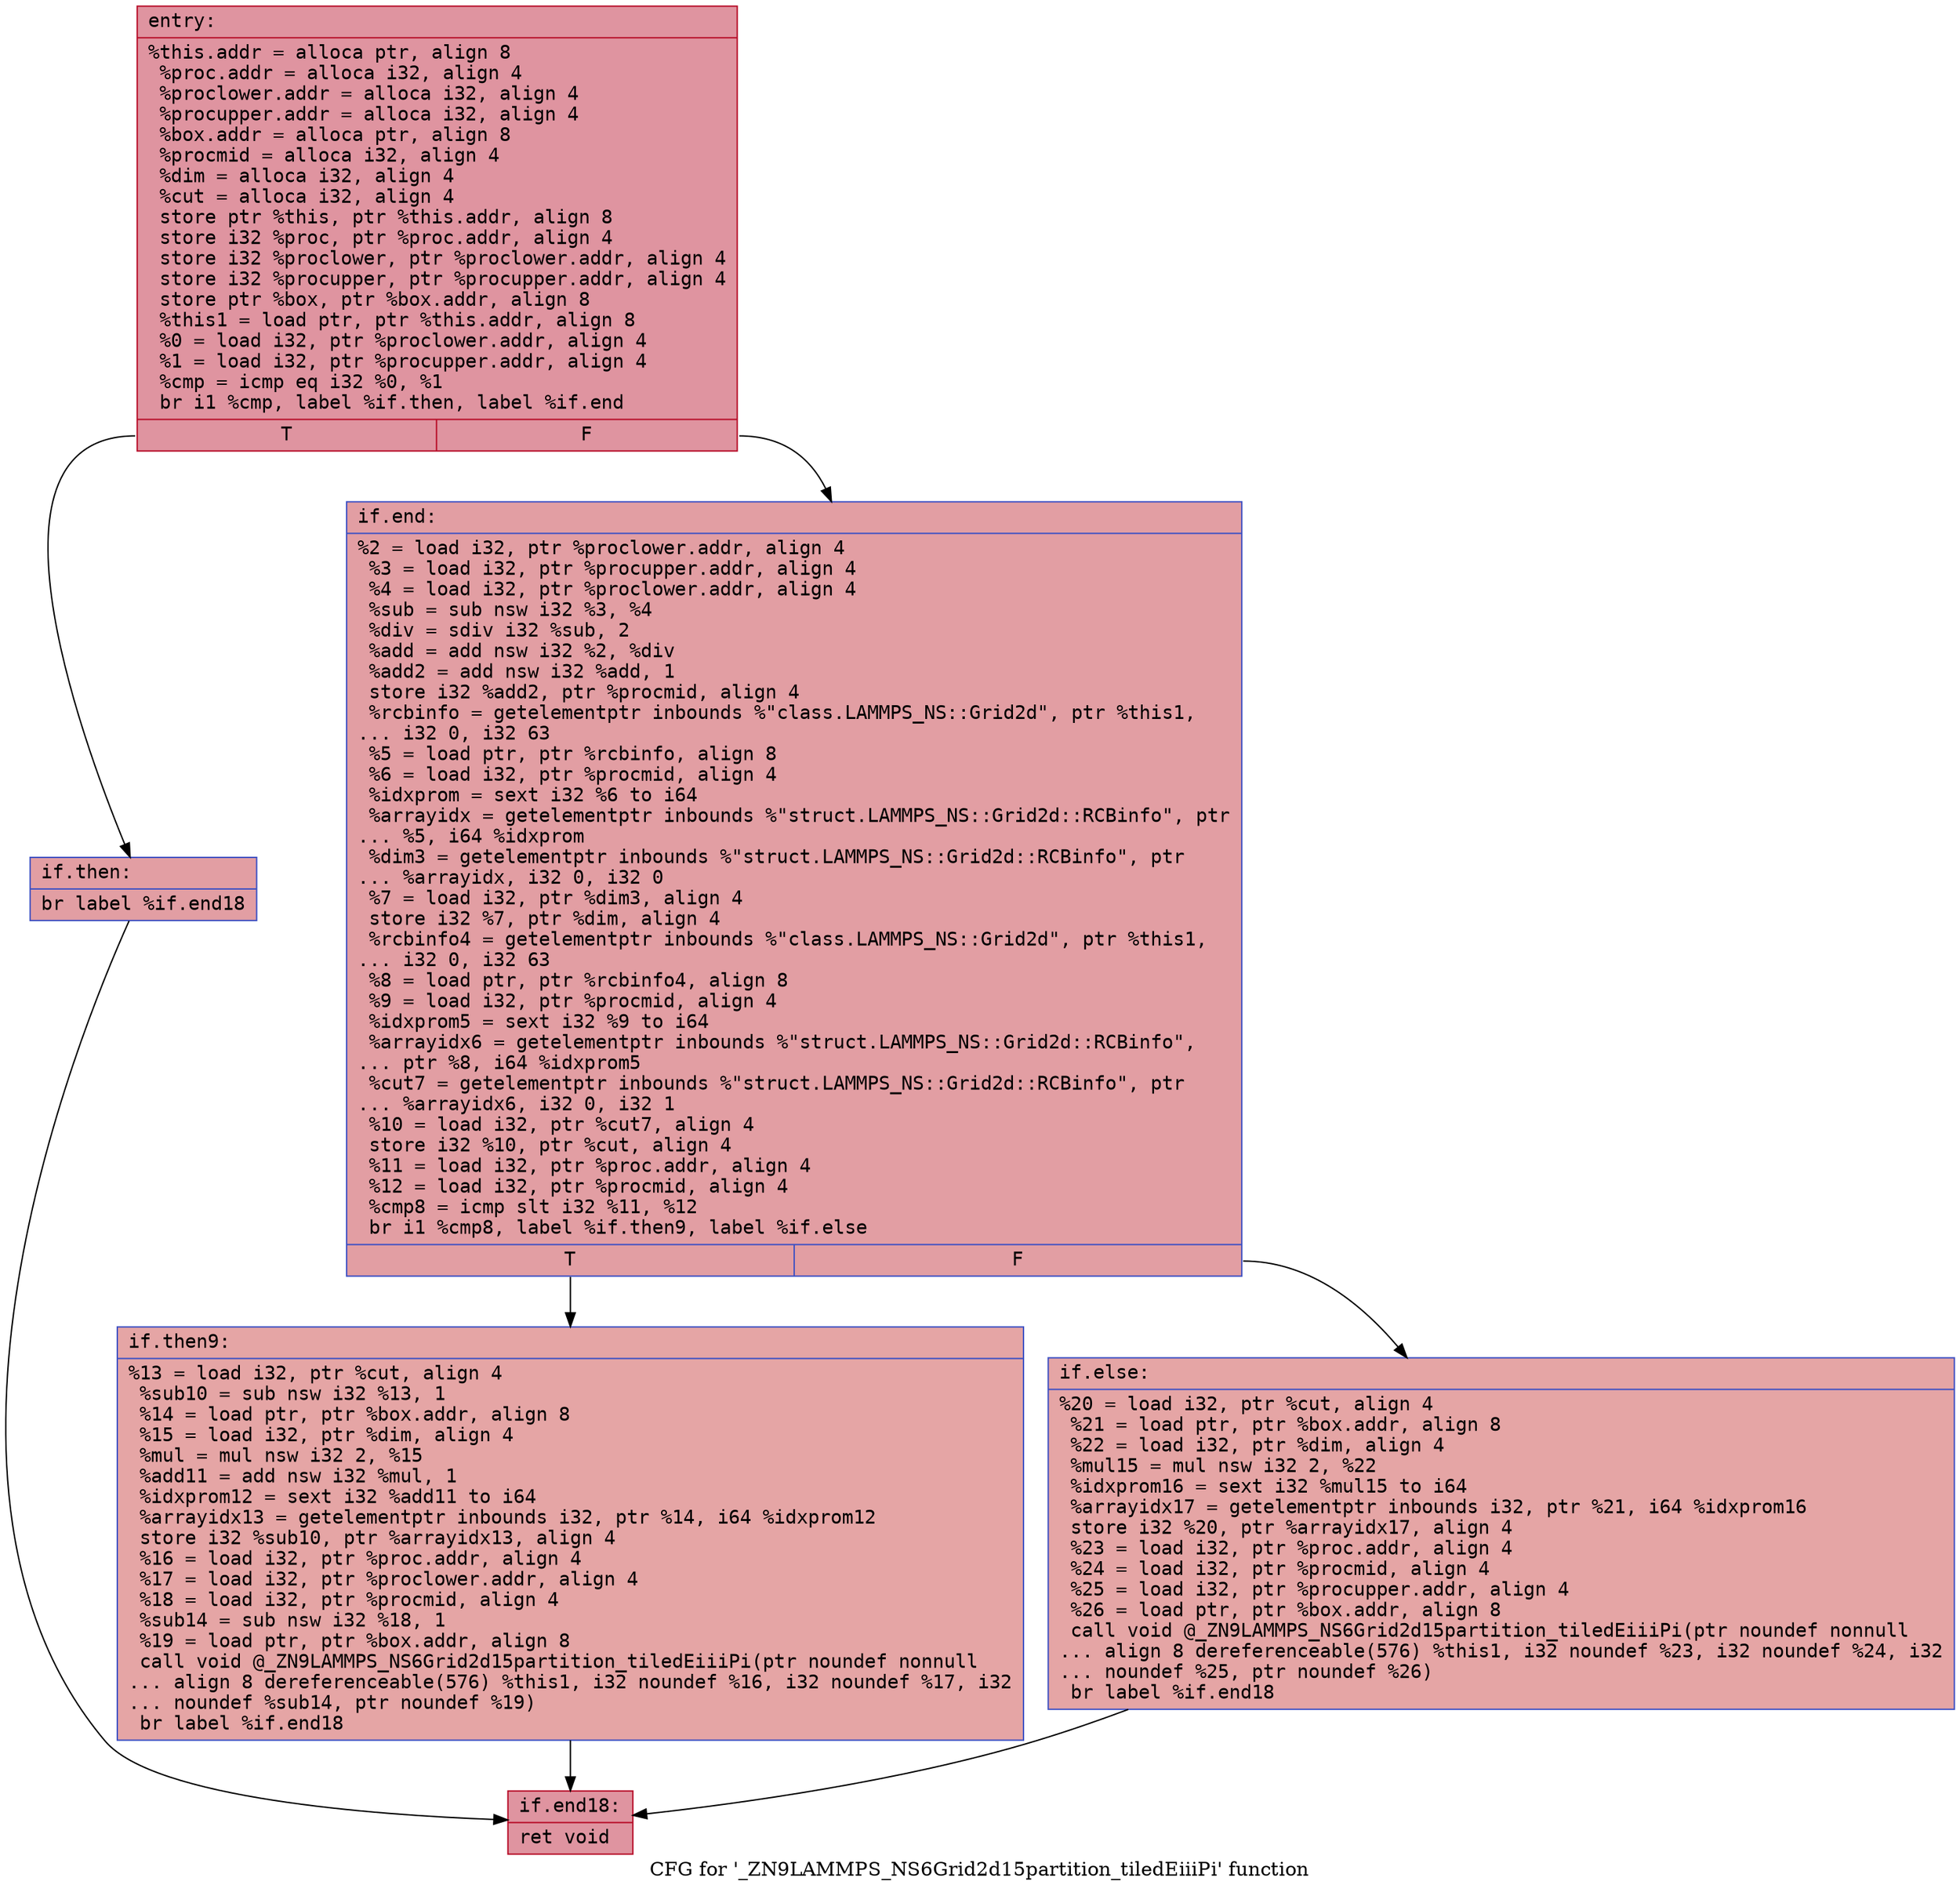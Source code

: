 digraph "CFG for '_ZN9LAMMPS_NS6Grid2d15partition_tiledEiiiPi' function" {
	label="CFG for '_ZN9LAMMPS_NS6Grid2d15partition_tiledEiiiPi' function";

	Node0x560f90f50100 [shape=record,color="#b70d28ff", style=filled, fillcolor="#b70d2870" fontname="Courier",label="{entry:\l|  %this.addr = alloca ptr, align 8\l  %proc.addr = alloca i32, align 4\l  %proclower.addr = alloca i32, align 4\l  %procupper.addr = alloca i32, align 4\l  %box.addr = alloca ptr, align 8\l  %procmid = alloca i32, align 4\l  %dim = alloca i32, align 4\l  %cut = alloca i32, align 4\l  store ptr %this, ptr %this.addr, align 8\l  store i32 %proc, ptr %proc.addr, align 4\l  store i32 %proclower, ptr %proclower.addr, align 4\l  store i32 %procupper, ptr %procupper.addr, align 4\l  store ptr %box, ptr %box.addr, align 8\l  %this1 = load ptr, ptr %this.addr, align 8\l  %0 = load i32, ptr %proclower.addr, align 4\l  %1 = load i32, ptr %procupper.addr, align 4\l  %cmp = icmp eq i32 %0, %1\l  br i1 %cmp, label %if.then, label %if.end\l|{<s0>T|<s1>F}}"];
	Node0x560f90f50100:s0 -> Node0x560f90f55c00[tooltip="entry -> if.then\nProbability 50.00%" ];
	Node0x560f90f50100:s1 -> Node0x560f90f55c70[tooltip="entry -> if.end\nProbability 50.00%" ];
	Node0x560f90f55c00 [shape=record,color="#3d50c3ff", style=filled, fillcolor="#be242e70" fontname="Courier",label="{if.then:\l|  br label %if.end18\l}"];
	Node0x560f90f55c00 -> Node0x560f90f55d90[tooltip="if.then -> if.end18\nProbability 100.00%" ];
	Node0x560f90f55c70 [shape=record,color="#3d50c3ff", style=filled, fillcolor="#be242e70" fontname="Courier",label="{if.end:\l|  %2 = load i32, ptr %proclower.addr, align 4\l  %3 = load i32, ptr %procupper.addr, align 4\l  %4 = load i32, ptr %proclower.addr, align 4\l  %sub = sub nsw i32 %3, %4\l  %div = sdiv i32 %sub, 2\l  %add = add nsw i32 %2, %div\l  %add2 = add nsw i32 %add, 1\l  store i32 %add2, ptr %procmid, align 4\l  %rcbinfo = getelementptr inbounds %\"class.LAMMPS_NS::Grid2d\", ptr %this1,\l... i32 0, i32 63\l  %5 = load ptr, ptr %rcbinfo, align 8\l  %6 = load i32, ptr %procmid, align 4\l  %idxprom = sext i32 %6 to i64\l  %arrayidx = getelementptr inbounds %\"struct.LAMMPS_NS::Grid2d::RCBinfo\", ptr\l... %5, i64 %idxprom\l  %dim3 = getelementptr inbounds %\"struct.LAMMPS_NS::Grid2d::RCBinfo\", ptr\l... %arrayidx, i32 0, i32 0\l  %7 = load i32, ptr %dim3, align 4\l  store i32 %7, ptr %dim, align 4\l  %rcbinfo4 = getelementptr inbounds %\"class.LAMMPS_NS::Grid2d\", ptr %this1,\l... i32 0, i32 63\l  %8 = load ptr, ptr %rcbinfo4, align 8\l  %9 = load i32, ptr %procmid, align 4\l  %idxprom5 = sext i32 %9 to i64\l  %arrayidx6 = getelementptr inbounds %\"struct.LAMMPS_NS::Grid2d::RCBinfo\",\l... ptr %8, i64 %idxprom5\l  %cut7 = getelementptr inbounds %\"struct.LAMMPS_NS::Grid2d::RCBinfo\", ptr\l... %arrayidx6, i32 0, i32 1\l  %10 = load i32, ptr %cut7, align 4\l  store i32 %10, ptr %cut, align 4\l  %11 = load i32, ptr %proc.addr, align 4\l  %12 = load i32, ptr %procmid, align 4\l  %cmp8 = icmp slt i32 %11, %12\l  br i1 %cmp8, label %if.then9, label %if.else\l|{<s0>T|<s1>F}}"];
	Node0x560f90f55c70:s0 -> Node0x560f90f57140[tooltip="if.end -> if.then9\nProbability 50.00%" ];
	Node0x560f90f55c70:s1 -> Node0x560f90f571c0[tooltip="if.end -> if.else\nProbability 50.00%" ];
	Node0x560f90f57140 [shape=record,color="#3d50c3ff", style=filled, fillcolor="#c5333470" fontname="Courier",label="{if.then9:\l|  %13 = load i32, ptr %cut, align 4\l  %sub10 = sub nsw i32 %13, 1\l  %14 = load ptr, ptr %box.addr, align 8\l  %15 = load i32, ptr %dim, align 4\l  %mul = mul nsw i32 2, %15\l  %add11 = add nsw i32 %mul, 1\l  %idxprom12 = sext i32 %add11 to i64\l  %arrayidx13 = getelementptr inbounds i32, ptr %14, i64 %idxprom12\l  store i32 %sub10, ptr %arrayidx13, align 4\l  %16 = load i32, ptr %proc.addr, align 4\l  %17 = load i32, ptr %proclower.addr, align 4\l  %18 = load i32, ptr %procmid, align 4\l  %sub14 = sub nsw i32 %18, 1\l  %19 = load ptr, ptr %box.addr, align 8\l  call void @_ZN9LAMMPS_NS6Grid2d15partition_tiledEiiiPi(ptr noundef nonnull\l... align 8 dereferenceable(576) %this1, i32 noundef %16, i32 noundef %17, i32\l... noundef %sub14, ptr noundef %19)\l  br label %if.end18\l}"];
	Node0x560f90f57140 -> Node0x560f90f55d90[tooltip="if.then9 -> if.end18\nProbability 100.00%" ];
	Node0x560f90f571c0 [shape=record,color="#3d50c3ff", style=filled, fillcolor="#c5333470" fontname="Courier",label="{if.else:\l|  %20 = load i32, ptr %cut, align 4\l  %21 = load ptr, ptr %box.addr, align 8\l  %22 = load i32, ptr %dim, align 4\l  %mul15 = mul nsw i32 2, %22\l  %idxprom16 = sext i32 %mul15 to i64\l  %arrayidx17 = getelementptr inbounds i32, ptr %21, i64 %idxprom16\l  store i32 %20, ptr %arrayidx17, align 4\l  %23 = load i32, ptr %proc.addr, align 4\l  %24 = load i32, ptr %procmid, align 4\l  %25 = load i32, ptr %procupper.addr, align 4\l  %26 = load ptr, ptr %box.addr, align 8\l  call void @_ZN9LAMMPS_NS6Grid2d15partition_tiledEiiiPi(ptr noundef nonnull\l... align 8 dereferenceable(576) %this1, i32 noundef %23, i32 noundef %24, i32\l... noundef %25, ptr noundef %26)\l  br label %if.end18\l}"];
	Node0x560f90f571c0 -> Node0x560f90f55d90[tooltip="if.else -> if.end18\nProbability 100.00%" ];
	Node0x560f90f55d90 [shape=record,color="#b70d28ff", style=filled, fillcolor="#b70d2870" fontname="Courier",label="{if.end18:\l|  ret void\l}"];
}
